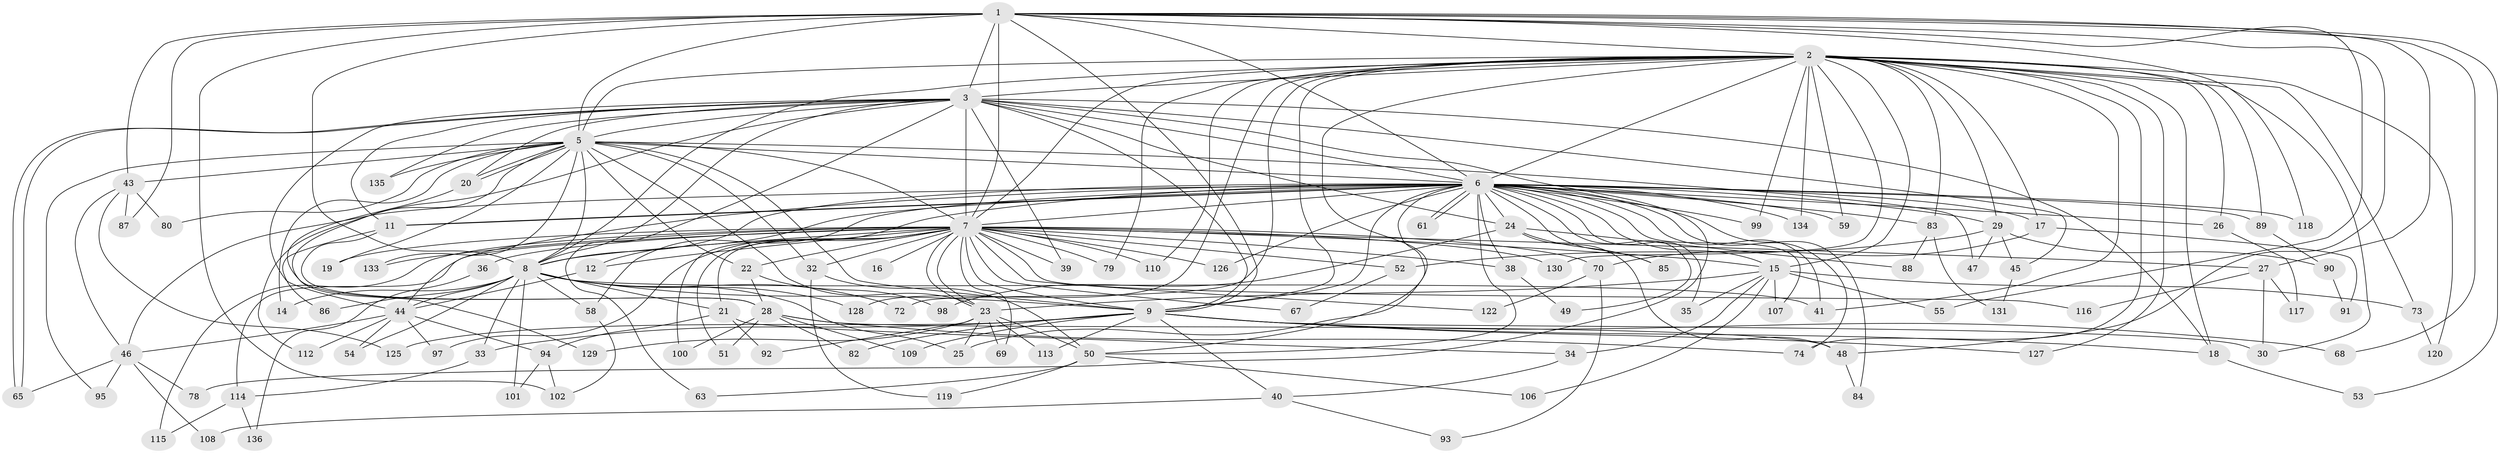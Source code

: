 // Generated by graph-tools (version 1.1) at 2025/23/03/03/25 07:23:46]
// undirected, 110 vertices, 249 edges
graph export_dot {
graph [start="1"]
  node [color=gray90,style=filled];
  1 [super="+4"];
  2 [super="+57"];
  3 [super="+62"];
  5 [super="+132"];
  6 [super="+71"];
  7 [super="+10"];
  8 [super="+111"];
  9 [super="+13"];
  11 [super="+103"];
  12;
  14;
  15 [super="+31"];
  16;
  17;
  18 [super="+64"];
  19;
  20 [super="+42"];
  21;
  22 [super="+104"];
  23 [super="+124"];
  24 [super="+76"];
  25 [super="+37"];
  26;
  27 [super="+66"];
  28 [super="+81"];
  29 [super="+60"];
  30;
  32;
  33;
  34;
  35;
  36;
  38;
  39;
  40;
  41 [super="+96"];
  43 [super="+105"];
  44 [super="+77"];
  45;
  46 [super="+75"];
  47;
  48 [super="+123"];
  49;
  50 [super="+56"];
  51;
  52;
  53;
  54;
  55;
  58;
  59;
  61;
  63;
  65;
  67;
  68;
  69;
  70;
  72;
  73;
  74;
  78;
  79;
  80;
  82;
  83;
  84;
  85;
  86;
  87;
  88;
  89;
  90;
  91;
  92;
  93;
  94;
  95;
  97;
  98;
  99;
  100;
  101;
  102 [super="+121"];
  106;
  107;
  108;
  109;
  110;
  112;
  113;
  114;
  115;
  116;
  117;
  118;
  119;
  120;
  122;
  125;
  126;
  127;
  128;
  129;
  130;
  131;
  133;
  134;
  135;
  136;
  1 -- 2 [weight=2];
  1 -- 3 [weight=2];
  1 -- 5 [weight=2];
  1 -- 6 [weight=2];
  1 -- 7 [weight=4];
  1 -- 8 [weight=2];
  1 -- 9 [weight=2];
  1 -- 43;
  1 -- 48;
  1 -- 87;
  1 -- 118;
  1 -- 68;
  1 -- 53;
  1 -- 55;
  1 -- 27;
  1 -- 102;
  2 -- 3;
  2 -- 5;
  2 -- 6;
  2 -- 7 [weight=2];
  2 -- 8;
  2 -- 9;
  2 -- 15;
  2 -- 17;
  2 -- 18;
  2 -- 26;
  2 -- 29;
  2 -- 30;
  2 -- 59;
  2 -- 72;
  2 -- 74;
  2 -- 79;
  2 -- 83;
  2 -- 89;
  2 -- 99;
  2 -- 110;
  2 -- 120;
  2 -- 127;
  2 -- 128;
  2 -- 130;
  2 -- 134;
  2 -- 73;
  2 -- 41;
  2 -- 50;
  3 -- 5;
  3 -- 6;
  3 -- 7 [weight=2];
  3 -- 8;
  3 -- 9;
  3 -- 24;
  3 -- 39;
  3 -- 45;
  3 -- 63;
  3 -- 65;
  3 -- 65;
  3 -- 78;
  3 -- 112;
  3 -- 135;
  3 -- 44;
  3 -- 18;
  3 -- 20;
  3 -- 11;
  5 -- 6 [weight=2];
  5 -- 7 [weight=2];
  5 -- 8;
  5 -- 9 [weight=2];
  5 -- 14;
  5 -- 19;
  5 -- 20;
  5 -- 20;
  5 -- 22;
  5 -- 32;
  5 -- 43;
  5 -- 47;
  5 -- 80;
  5 -- 95;
  5 -- 129;
  5 -- 133;
  5 -- 135;
  5 -- 23;
  6 -- 7 [weight=2];
  6 -- 8;
  6 -- 9;
  6 -- 11;
  6 -- 11;
  6 -- 12;
  6 -- 15;
  6 -- 17;
  6 -- 24 [weight=2];
  6 -- 25;
  6 -- 26;
  6 -- 29 [weight=2];
  6 -- 35;
  6 -- 38;
  6 -- 41;
  6 -- 46;
  6 -- 49;
  6 -- 50;
  6 -- 58;
  6 -- 59;
  6 -- 61;
  6 -- 61;
  6 -- 74;
  6 -- 83;
  6 -- 84;
  6 -- 85;
  6 -- 89;
  6 -- 99;
  6 -- 100;
  6 -- 107;
  6 -- 118;
  6 -- 126;
  6 -- 134;
  6 -- 44;
  7 -- 8 [weight=2];
  7 -- 9 [weight=2];
  7 -- 16 [weight=2];
  7 -- 19;
  7 -- 23;
  7 -- 23;
  7 -- 36 [weight=2];
  7 -- 38;
  7 -- 51;
  7 -- 67;
  7 -- 69;
  7 -- 114;
  7 -- 126;
  7 -- 130;
  7 -- 133;
  7 -- 70;
  7 -- 12;
  7 -- 79;
  7 -- 21;
  7 -- 22;
  7 -- 27;
  7 -- 32;
  7 -- 97;
  7 -- 39;
  7 -- 110;
  7 -- 115;
  7 -- 52;
  7 -- 116;
  7 -- 122;
  7 -- 15;
  8 -- 9;
  8 -- 14;
  8 -- 21 [weight=2];
  8 -- 33;
  8 -- 41;
  8 -- 44;
  8 -- 54;
  8 -- 58;
  8 -- 72;
  8 -- 86;
  8 -- 101;
  8 -- 128;
  8 -- 25;
  9 -- 18;
  9 -- 30;
  9 -- 33;
  9 -- 40;
  9 -- 82;
  9 -- 125;
  9 -- 127;
  9 -- 113;
  9 -- 68;
  9 -- 109;
  11 -- 28;
  11 -- 86;
  12 -- 44;
  15 -- 34;
  15 -- 73;
  15 -- 35;
  15 -- 23;
  15 -- 55;
  15 -- 106;
  15 -- 107;
  17 -- 70;
  17 -- 91;
  18 -- 53;
  20 -- 28;
  21 -- 34;
  21 -- 92;
  21 -- 94;
  22 -- 98;
  22 -- 28;
  23 -- 25;
  23 -- 50;
  23 -- 69;
  23 -- 92;
  23 -- 113;
  23 -- 129;
  24 -- 48;
  24 -- 88;
  24 -- 98;
  24 -- 85;
  26 -- 117;
  27 -- 116;
  27 -- 117;
  27 -- 30;
  28 -- 51;
  28 -- 48;
  28 -- 82;
  28 -- 100;
  28 -- 74;
  28 -- 109;
  29 -- 45;
  29 -- 47;
  29 -- 52;
  29 -- 90;
  32 -- 119;
  32 -- 50;
  33 -- 114;
  34 -- 40;
  36 -- 136;
  38 -- 49;
  40 -- 93;
  40 -- 108;
  43 -- 80;
  43 -- 87;
  43 -- 125;
  43 -- 46;
  44 -- 46;
  44 -- 54;
  44 -- 94;
  44 -- 97;
  44 -- 112;
  45 -- 131;
  46 -- 78;
  46 -- 108;
  46 -- 65;
  46 -- 95;
  48 -- 84;
  50 -- 63;
  50 -- 106;
  50 -- 119;
  52 -- 67;
  58 -- 102;
  70 -- 93;
  70 -- 122;
  73 -- 120;
  83 -- 88;
  83 -- 131;
  89 -- 90;
  90 -- 91;
  94 -- 101;
  94 -- 102;
  114 -- 115;
  114 -- 136;
}
